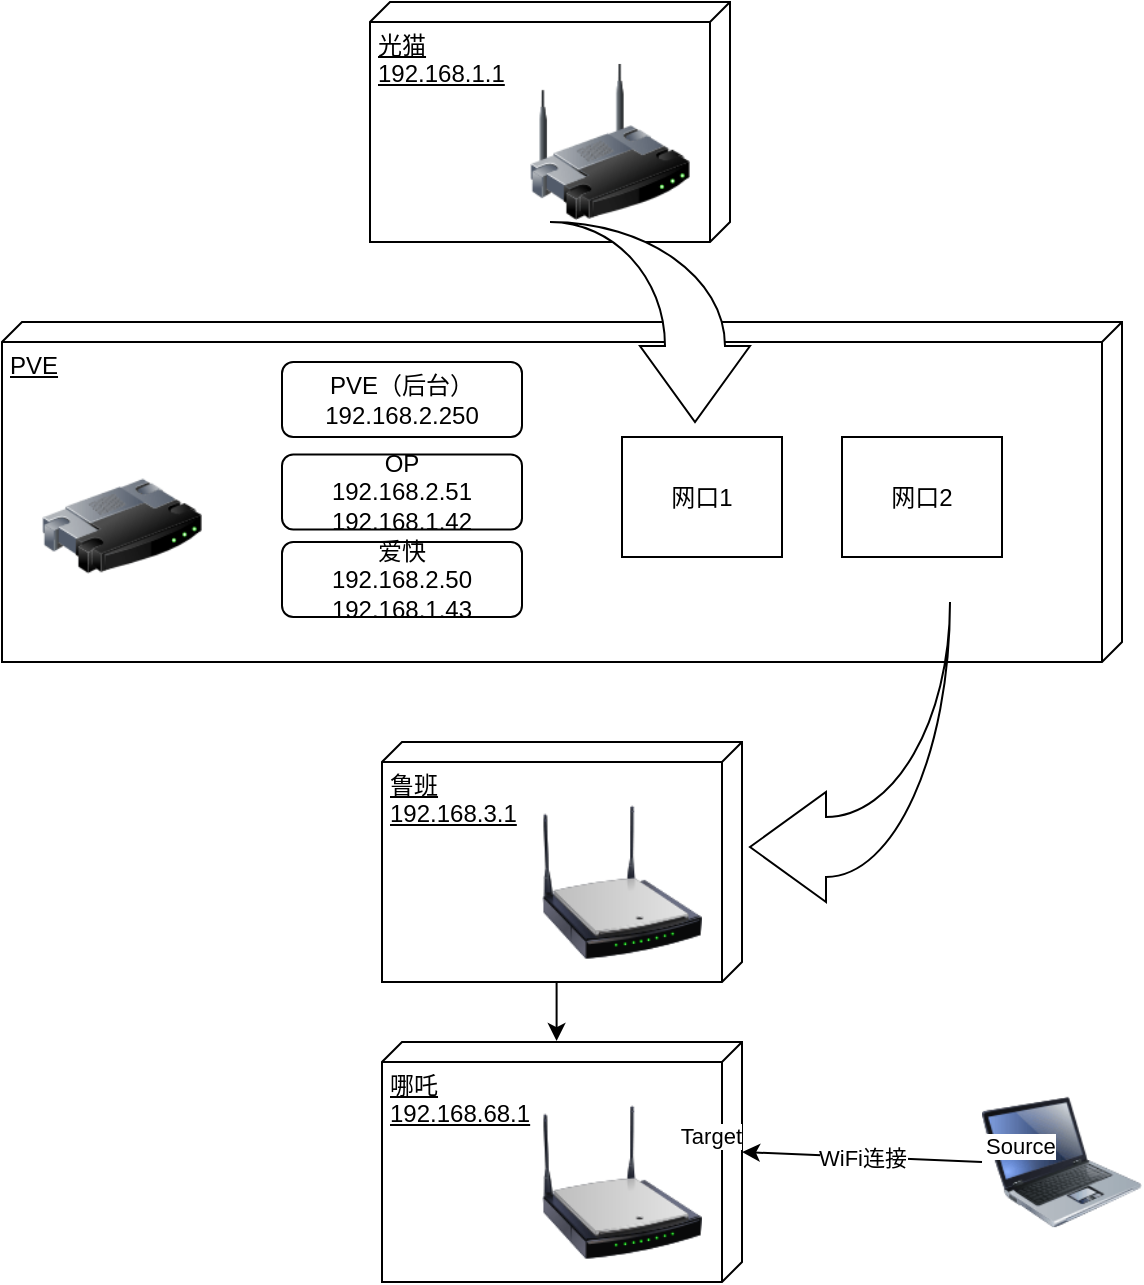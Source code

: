<mxfile version="21.6.8" type="github">
  <diagram id="prtHgNgQTEPvFCAcTncT" name="Page-1">
    <mxGraphModel dx="1013" dy="638" grid="1" gridSize="10" guides="1" tooltips="1" connect="1" arrows="1" fold="1" page="1" pageScale="1" pageWidth="827" pageHeight="1169" math="0" shadow="0">
      <root>
        <mxCell id="0" />
        <mxCell id="1" parent="0" />
        <mxCell id="syg7E4NC2kROcxZFiv8_-9" value="" style="group" vertex="1" connectable="0" parent="1">
          <mxGeometry x="324" y="80" width="180" height="120" as="geometry" />
        </mxCell>
        <mxCell id="syg7E4NC2kROcxZFiv8_-8" value="光猫&lt;br style=&quot;border-color: var(--border-color); text-align: center;&quot;&gt;&lt;span style=&quot;text-align: center;&quot;&gt;192.168.1.1&lt;/span&gt;" style="verticalAlign=top;align=left;spacingTop=8;spacingLeft=2;spacingRight=12;shape=cube;size=10;direction=south;fontStyle=4;html=1;whiteSpace=wrap;" vertex="1" parent="syg7E4NC2kROcxZFiv8_-9">
          <mxGeometry width="180" height="120" as="geometry" />
        </mxCell>
        <mxCell id="syg7E4NC2kROcxZFiv8_-6" value="" style="image;html=1;image=img/lib/clip_art/networking/Wireless_Router_128x128.png" vertex="1" parent="syg7E4NC2kROcxZFiv8_-9">
          <mxGeometry x="80" y="30" width="80" height="80" as="geometry" />
        </mxCell>
        <mxCell id="syg7E4NC2kROcxZFiv8_-11" value="" style="group" vertex="1" connectable="0" parent="1">
          <mxGeometry x="140" y="240" width="560" height="290" as="geometry" />
        </mxCell>
        <mxCell id="syg7E4NC2kROcxZFiv8_-10" value="PVE" style="verticalAlign=top;align=left;spacingTop=8;spacingLeft=2;spacingRight=12;shape=cube;size=10;direction=south;fontStyle=4;html=1;whiteSpace=wrap;" vertex="1" parent="syg7E4NC2kROcxZFiv8_-11">
          <mxGeometry width="560" height="170" as="geometry" />
        </mxCell>
        <mxCell id="syg7E4NC2kROcxZFiv8_-2" value="PVE（后台）&lt;br&gt;192.168.2.250" style="rounded=1;whiteSpace=wrap;html=1;" vertex="1" parent="syg7E4NC2kROcxZFiv8_-11">
          <mxGeometry x="140" y="20" width="120" height="37.5" as="geometry" />
        </mxCell>
        <mxCell id="syg7E4NC2kROcxZFiv8_-3" value="OP&lt;br&gt;192.168.2.51&lt;br&gt;192.168.1.42" style="rounded=1;whiteSpace=wrap;html=1;" vertex="1" parent="syg7E4NC2kROcxZFiv8_-11">
          <mxGeometry x="140" y="66.25" width="120" height="37.5" as="geometry" />
        </mxCell>
        <mxCell id="syg7E4NC2kROcxZFiv8_-4" value="爱快&lt;br&gt;192.168.2.50&lt;br&gt;192.168.1.43" style="rounded=1;whiteSpace=wrap;html=1;" vertex="1" parent="syg7E4NC2kROcxZFiv8_-11">
          <mxGeometry x="140" y="110" width="120" height="37.5" as="geometry" />
        </mxCell>
        <mxCell id="syg7E4NC2kROcxZFiv8_-7" value="" style="image;html=1;image=img/lib/clip_art/networking/Router_128x128.png" vertex="1" parent="syg7E4NC2kROcxZFiv8_-11">
          <mxGeometry x="20" y="45.333" width="80" height="113.333" as="geometry" />
        </mxCell>
        <mxCell id="syg7E4NC2kROcxZFiv8_-23" value="网口1" style="rounded=0;whiteSpace=wrap;html=1;" vertex="1" parent="syg7E4NC2kROcxZFiv8_-11">
          <mxGeometry x="310" y="57.5" width="80" height="60" as="geometry" />
        </mxCell>
        <mxCell id="syg7E4NC2kROcxZFiv8_-24" value="网口2" style="rounded=0;whiteSpace=wrap;html=1;" vertex="1" parent="syg7E4NC2kROcxZFiv8_-11">
          <mxGeometry x="420" y="57.5" width="80" height="60" as="geometry" />
        </mxCell>
        <mxCell id="syg7E4NC2kROcxZFiv8_-27" value="" style="html=1;shadow=0;dashed=0;align=center;verticalAlign=middle;shape=mxgraph.arrows2.jumpInArrow;dy=15;dx=38;arrowHead=55;rotation=90;" vertex="1" parent="syg7E4NC2kROcxZFiv8_-11">
          <mxGeometry x="274" y="-50" width="100" height="100" as="geometry" />
        </mxCell>
        <mxCell id="syg7E4NC2kROcxZFiv8_-28" value="" style="html=1;shadow=0;dashed=0;align=center;verticalAlign=middle;shape=mxgraph.arrows2.jumpInArrow;dy=15;dx=38;arrowHead=55;rotation=-180;" vertex="1" parent="syg7E4NC2kROcxZFiv8_-11">
          <mxGeometry x="374" y="140" width="100" height="150" as="geometry" />
        </mxCell>
        <mxCell id="syg7E4NC2kROcxZFiv8_-14" value="" style="group" vertex="1" connectable="0" parent="1">
          <mxGeometry x="330" y="450" width="180" height="120" as="geometry" />
        </mxCell>
        <mxCell id="syg7E4NC2kROcxZFiv8_-12" value="鲁班&lt;br&gt;192.168.3.1" style="verticalAlign=top;align=left;spacingTop=8;spacingLeft=2;spacingRight=12;shape=cube;size=10;direction=south;fontStyle=4;html=1;whiteSpace=wrap;" vertex="1" parent="syg7E4NC2kROcxZFiv8_-14">
          <mxGeometry width="180" height="120" as="geometry" />
        </mxCell>
        <mxCell id="syg7E4NC2kROcxZFiv8_-13" value="" style="image;html=1;image=img/lib/clip_art/networking/Wireless_Router_N_128x128.png" vertex="1" parent="syg7E4NC2kROcxZFiv8_-14">
          <mxGeometry x="80" y="30" width="80" height="80" as="geometry" />
        </mxCell>
        <mxCell id="syg7E4NC2kROcxZFiv8_-15" value="" style="group" vertex="1" connectable="0" parent="1">
          <mxGeometry x="330" y="600" width="180" height="120" as="geometry" />
        </mxCell>
        <mxCell id="syg7E4NC2kROcxZFiv8_-16" value="哪吒&lt;br&gt;192.168.68.1" style="verticalAlign=top;align=left;spacingTop=8;spacingLeft=2;spacingRight=12;shape=cube;size=10;direction=south;fontStyle=4;html=1;whiteSpace=wrap;" vertex="1" parent="syg7E4NC2kROcxZFiv8_-15">
          <mxGeometry width="180" height="120" as="geometry" />
        </mxCell>
        <mxCell id="syg7E4NC2kROcxZFiv8_-17" value="" style="image;html=1;image=img/lib/clip_art/networking/Wireless_Router_N_128x128.png" vertex="1" parent="syg7E4NC2kROcxZFiv8_-15">
          <mxGeometry x="80" y="30" width="80" height="80" as="geometry" />
        </mxCell>
        <mxCell id="syg7E4NC2kROcxZFiv8_-22" style="edgeStyle=orthogonalEdgeStyle;rounded=0;orthogonalLoop=1;jettySize=auto;html=1;exitX=0;exitY=0;exitDx=120;exitDy=95;exitPerimeter=0;entryX=-0.004;entryY=0.515;entryDx=0;entryDy=0;entryPerimeter=0;" edge="1" parent="1" source="syg7E4NC2kROcxZFiv8_-12" target="syg7E4NC2kROcxZFiv8_-16">
          <mxGeometry relative="1" as="geometry" />
        </mxCell>
        <mxCell id="syg7E4NC2kROcxZFiv8_-29" value="" style="image;html=1;image=img/lib/clip_art/computers/Laptop_128x128.png" vertex="1" parent="1">
          <mxGeometry x="630" y="620" width="80" height="80" as="geometry" />
        </mxCell>
        <mxCell id="syg7E4NC2kROcxZFiv8_-30" value="" style="endArrow=classic;html=1;rounded=0;entryX=0;entryY=0;entryDx=55.0;entryDy=0;entryPerimeter=0;exitX=0;exitY=0.5;exitDx=0;exitDy=0;" edge="1" parent="1" source="syg7E4NC2kROcxZFiv8_-29" target="syg7E4NC2kROcxZFiv8_-16">
          <mxGeometry relative="1" as="geometry">
            <mxPoint x="420" y="450" as="sourcePoint" />
            <mxPoint x="580" y="450" as="targetPoint" />
          </mxGeometry>
        </mxCell>
        <mxCell id="syg7E4NC2kROcxZFiv8_-31" value="WiFi连接" style="edgeLabel;resizable=0;html=1;align=center;verticalAlign=middle;" connectable="0" vertex="1" parent="syg7E4NC2kROcxZFiv8_-30">
          <mxGeometry relative="1" as="geometry" />
        </mxCell>
        <mxCell id="syg7E4NC2kROcxZFiv8_-32" value="Source" style="edgeLabel;resizable=0;html=1;align=left;verticalAlign=bottom;" connectable="0" vertex="1" parent="syg7E4NC2kROcxZFiv8_-30">
          <mxGeometry x="-1" relative="1" as="geometry" />
        </mxCell>
        <mxCell id="syg7E4NC2kROcxZFiv8_-33" value="Target" style="edgeLabel;resizable=0;html=1;align=right;verticalAlign=bottom;" connectable="0" vertex="1" parent="syg7E4NC2kROcxZFiv8_-30">
          <mxGeometry x="1" relative="1" as="geometry" />
        </mxCell>
      </root>
    </mxGraphModel>
  </diagram>
</mxfile>
